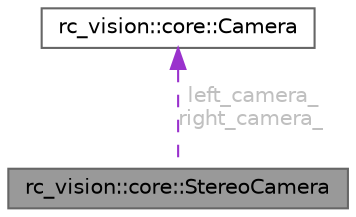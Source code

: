 digraph "rc_vision::core::StereoCamera"
{
 // LATEX_PDF_SIZE
  bgcolor="transparent";
  edge [fontname=Helvetica,fontsize=10,labelfontname=Helvetica,labelfontsize=10];
  node [fontname=Helvetica,fontsize=10,shape=box,height=0.2,width=0.4];
  Node1 [id="Node000001",label="rc_vision::core::StereoCamera",height=0.2,width=0.4,color="gray40", fillcolor="grey60", style="filled", fontcolor="black",tooltip="立体相机模型类，包含左右相机及其相对外参，并提供图像校正和视差计算功能。"];
  Node2 -> Node1 [id="edge1_Node000001_Node000002",dir="back",color="darkorchid3",style="dashed",tooltip=" ",label=" left_camera_\nright_camera_",fontcolor="grey" ];
  Node2 [id="Node000002",label="rc_vision::core::Camera",height=0.2,width=0.4,color="gray40", fillcolor="white", style="filled",URL="$classrc__vision_1_1core_1_1_camera.html",tooltip="相机模型类，包含内参、畸变系数和外参，并提供投影、去畸变等功能。"];
}
